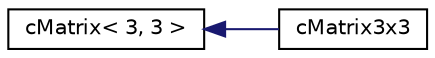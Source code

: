 digraph "Graphical Class Hierarchy"
{
  edge [fontname="Helvetica",fontsize="10",labelfontname="Helvetica",labelfontsize="10"];
  node [fontname="Helvetica",fontsize="10",shape=record];
  rankdir="LR";
  Node1 [label="cMatrix\< 3, 3 \>",height=0.2,width=0.4,color="black", fillcolor="white", style="filled",URL="$classc_matrix.html"];
  Node1 -> Node2 [dir="back",color="midnightblue",fontsize="10",style="solid",fontname="Helvetica"];
  Node2 [label="cMatrix3x3",height=0.2,width=0.4,color="black", fillcolor="white", style="filled",URL="$classc_matrix3x3.html"];
}
